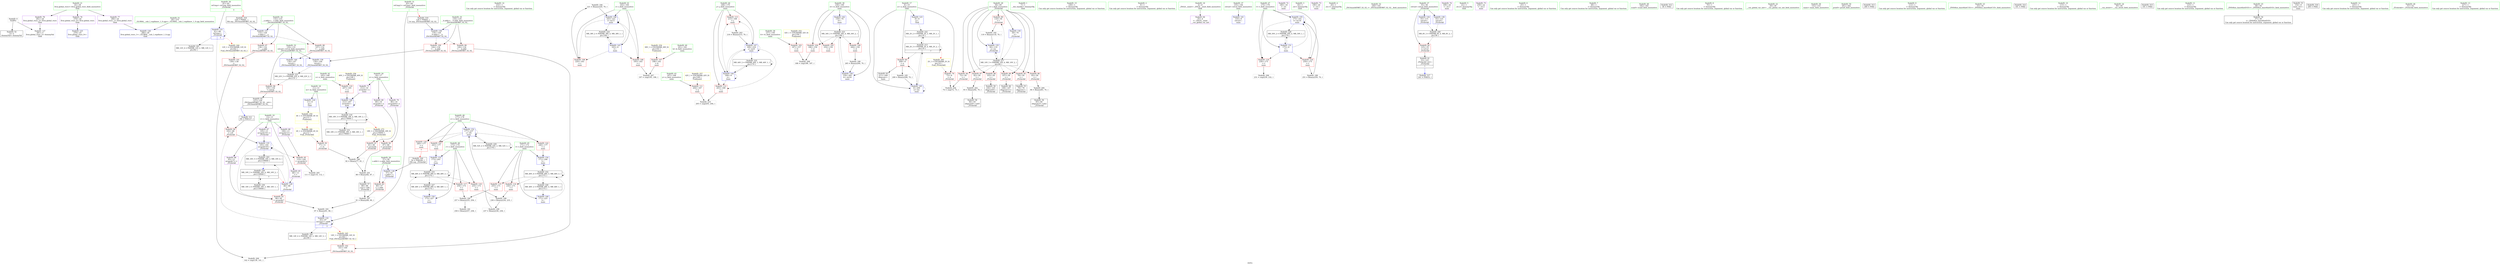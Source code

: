 digraph "SVFG" {
	label="SVFG";

	Node0x558a5c80a760 [shape=record,color=grey,label="{NodeID: 0\nNullPtr}"];
	Node0x558a5c80a760 -> Node0x558a5c82be70[style=solid];
	Node0x558a5c80a760 -> Node0x558a5c830d00[style=solid];
	Node0x558a5c82abe0 [shape=record,color=red,label="{NodeID: 97\n138\<--132\n\<--__a.addr\n_ZSt3maxIdERKT_S2_S2_\n}"];
	Node0x558a5c82abe0 -> Node0x558a5c82af20[style=solid];
	Node0x558a5c829130 [shape=record,color=green,label="{NodeID: 14\n232\<--1\n\<--dummyObj\nCan only get source location for instruction, argument, global var or function.}"];
	Node0x558a5c82e6b0 [shape=record,color=grey,label="{NodeID: 194\n221 = Binary(220, 70, )\n}"];
	Node0x558a5c82e6b0 -> Node0x558a5c831e40[style=solid];
	Node0x558a5c82b740 [shape=record,color=red,label="{NodeID: 111\n204\<--167\n\<--y\nmain\n}"];
	Node0x558a5c82b740 -> Node0x558a5c8372e0[style=solid];
	Node0x558a5c829ad0 [shape=record,color=green,label="{NodeID: 28\n57\<--58\ns.addr\<--s.addr_field_insensitive\n_Z5checkd\n}"];
	Node0x558a5c829ad0 -> Node0x558a5c82d860[style=solid];
	Node0x558a5c829ad0 -> Node0x558a5c830e00[style=solid];
	Node0x558a5c836fe0 [shape=record,color=grey,label="{NodeID: 208\n188 = cmp(186, 187, )\n}"];
	Node0x558a5c830b00 [shape=record,color=blue,label="{NodeID: 125\n279\<--25\nllvm.global_ctors_0\<--\nGlob }"];
	Node0x558a5c82a630 [shape=record,color=green,label="{NodeID: 42\n165\<--166\nx\<--x_field_insensitive\nmain\n}"];
	Node0x558a5c82a630 -> Node0x558a5c82b670[style=solid];
	Node0x558a5c841600 [shape=record,color=black,label="{NodeID: 222\nMR_2V_2 = PHI(MR_2V_3, MR_2V_1, )\npts\{10 \}\n}"];
	Node0x558a5c841600 -> Node0x558a5c83e900[style=dashed];
	Node0x558a5c8316f0 [shape=record,color=blue,label="{NodeID: 139\n130\<--144\nretval\<--\n_ZSt3maxIdERKT_S2_S2_\n}"];
	Node0x558a5c8316f0 -> Node0x558a5c841100[style=dashed];
	Node0x558a5c82c1e0 [shape=record,color=black,label="{NodeID: 56\n85\<--84\nidxprom3\<--sub2\n_Z5checkd\n}"];
	Node0x558a5c85c1a0 [shape=record,color=black,label="{NodeID: 319\n129 = PHI(63, )\n1st arg _ZSt3maxIdERKT_S2_S2_ }"];
	Node0x558a5c85c1a0 -> Node0x558a5c831620[style=solid];
	Node0x558a5c846000 [shape=record,color=black,label="{NodeID: 236\nMR_16V_3 = PHI(MR_16V_4, MR_16V_2, )\npts\{150000 \}\n|{|<s1>7}}"];
	Node0x558a5c846000 -> Node0x558a5c844610[style=dashed];
	Node0x558a5c846000:s1 -> Node0x558a5c830ed0[style=dashed,color=red];
	Node0x558a5c832250 [shape=record,color=blue,label="{NodeID: 153\n173\<--243\nr\<--\nmain\n}"];
	Node0x558a5c832250 -> Node0x558a5c845100[style=dashed];
	Node0x558a5c82cd40 [shape=record,color=purple,label="{NodeID: 70\n86\<--16\narrayidx4\<--x\n_Z5checkd\n}"];
	Node0x558a5c82cd40 -> Node0x558a5c82dfb0[style=solid];
	Node0x558a5c8497b0 [shape=record,color=yellow,style=double,label="{NodeID: 250\n4V_1 = ENCHI(MR_4V_0)\npts\{12 \}\nFun[main]|{<s0>7}}"];
	Node0x558a5c8497b0:s0 -> Node0x558a5c84a610[style=dashed,color=red];
	Node0x558a5c82d930 [shape=record,color=red,label="{NodeID: 84\n72\<--59\n\<--i\n_Z5checkd\n}"];
	Node0x558a5c82d930 -> Node0x558a5c8369e0[style=solid];
	Node0x558a5c81e290 [shape=record,color=green,label="{NodeID: 1\n7\<--1\n__dso_handle\<--dummyObj\nGlob }"];
	Node0x558a5c82acb0 [shape=record,color=red,label="{NodeID: 98\n147\<--132\n\<--__a.addr\n_ZSt3maxIdERKT_S2_S2_\n}"];
	Node0x558a5c82acb0 -> Node0x558a5c8317c0[style=solid];
	Node0x558a5c8291c0 [shape=record,color=green,label="{NodeID: 15\n238\<--1\n\<--dummyObj\nCan only get source location for instruction, argument, global var or function.}"];
	Node0x558a5c82e830 [shape=record,color=grey,label="{NodeID: 195\n209 = Binary(208, 70, )\n}"];
	Node0x558a5c82e830 -> Node0x558a5c831bd0[style=solid];
	Node0x558a5c82b810 [shape=record,color=red,label="{NodeID: 112\n203\<--169\n\<--j\nmain\n}"];
	Node0x558a5c82b810 -> Node0x558a5c8372e0[style=solid];
	Node0x558a5c829ba0 [shape=record,color=green,label="{NodeID: 29\n59\<--60\ni\<--i_field_insensitive\n_Z5checkd\n}"];
	Node0x558a5c829ba0 -> Node0x558a5c82d930[style=solid];
	Node0x558a5c829ba0 -> Node0x558a5c82da00[style=solid];
	Node0x558a5c829ba0 -> Node0x558a5c82dad0[style=solid];
	Node0x558a5c829ba0 -> Node0x558a5c82dba0[style=solid];
	Node0x558a5c829ba0 -> Node0x558a5c82dc70[style=solid];
	Node0x558a5c829ba0 -> Node0x558a5c82dd40[style=solid];
	Node0x558a5c829ba0 -> Node0x558a5c82de10[style=solid];
	Node0x558a5c829ba0 -> Node0x558a5c830fa0[style=solid];
	Node0x558a5c829ba0 -> Node0x558a5c8313b0[style=solid];
	Node0x558a5c837160 [shape=record,color=grey,label="{NodeID: 209\n142 = cmp(139, 141, )\n}"];
	Node0x558a5c830c00 [shape=record,color=blue,label="{NodeID: 126\n280\<--26\nllvm.global_ctors_1\<--_GLOBAL__sub_I_vepifanov_1_0.cpp\nGlob }"];
	Node0x558a5c82a700 [shape=record,color=green,label="{NodeID: 43\n167\<--168\ny\<--y_field_insensitive\nmain\n}"];
	Node0x558a5c82a700 -> Node0x558a5c82b740[style=solid];
	Node0x558a5c841b00 [shape=record,color=black,label="{NodeID: 223\nMR_34V_3 = PHI(MR_34V_4, MR_34V_2, )\npts\{160 \}\n}"];
	Node0x558a5c841b00 -> Node0x558a5c82b190[style=dashed];
	Node0x558a5c841b00 -> Node0x558a5c82b260[style=dashed];
	Node0x558a5c841b00 -> Node0x558a5c82b330[style=dashed];
	Node0x558a5c841b00 -> Node0x558a5c8324c0[style=dashed];
	Node0x558a5c8317c0 [shape=record,color=blue,label="{NodeID: 140\n130\<--147\nretval\<--\n_ZSt3maxIdERKT_S2_S2_\n}"];
	Node0x558a5c8317c0 -> Node0x558a5c841100[style=dashed];
	Node0x558a5c82c2b0 [shape=record,color=black,label="{NodeID: 57\n89\<--88\nconv\<--add\n_Z5checkd\n}"];
	Node0x558a5c82c2b0 -> Node0x558a5c82eb30[style=solid];
	Node0x558a5c85c2e0 [shape=record,color=black,label="{NodeID: 320\n54 = PHI(240, )\n0th arg _Z5checkd }"];
	Node0x558a5c85c2e0 -> Node0x558a5c830e00[style=solid];
	Node0x558a5c832320 [shape=record,color=blue,label="{NodeID: 154\n171\<--246\nl\<--\nmain\n}"];
	Node0x558a5c832320 -> Node0x558a5c844c00[style=dashed];
	Node0x558a5c82ce10 [shape=record,color=purple,label="{NodeID: 71\n212\<--16\narrayidx\<--x\nmain\n}"];
	Node0x558a5c82ce10 -> Node0x558a5c831ca0[style=solid];
	Node0x558a5c82da00 [shape=record,color=red,label="{NodeID: 85\n78\<--59\n\<--i\n_Z5checkd\n}"];
	Node0x558a5c82da00 -> Node0x558a5c82c110[style=solid];
	Node0x558a5c81ddd0 [shape=record,color=green,label="{NodeID: 2\n9\<--1\n\<--dummyObj\nCan only get source location for instruction, argument, global var or function.}"];
	Node0x558a5c84a500 [shape=record,color=yellow,style=double,label="{NodeID: 265\n2V_1 = ENCHI(MR_2V_0)\npts\{10 \}\nFun[_Z5checkd]}"];
	Node0x558a5c84a500 -> Node0x558a5c82d520[style=dashed];
	Node0x558a5c82ad80 [shape=record,color=red,label="{NodeID: 99\n140\<--134\n\<--__b.addr\n_ZSt3maxIdERKT_S2_S2_\n}"];
	Node0x558a5c82ad80 -> Node0x558a5c82aff0[style=solid];
	Node0x558a5c829250 [shape=record,color=green,label="{NodeID: 16\n4\<--6\n_ZStL8__ioinit\<--_ZStL8__ioinit_field_insensitive\nGlob }"];
	Node0x558a5c829250 -> Node0x558a5c82c860[style=solid];
	Node0x558a5c82e9b0 [shape=record,color=grey,label="{NodeID: 196\n82 = Binary(77, 81, )\n}"];
	Node0x558a5c82e9b0 -> Node0x558a5c82f130[style=solid];
	Node0x558a5c82b8e0 [shape=record,color=red,label="{NodeID: 113\n215\<--169\n\<--j\nmain\n}"];
	Node0x558a5c82b8e0 -> Node0x558a5c836860[style=solid];
	Node0x558a5c829c70 [shape=record,color=green,label="{NodeID: 30\n61\<--62\nref.tmp\<--ref.tmp_field_insensitive\n_Z5checkd\n|{|<s1>3}}"];
	Node0x558a5c829c70 -> Node0x558a5c831070[style=solid];
	Node0x558a5c829c70:s1 -> Node0x558a5c85bfd0[style=solid,color=red];
	Node0x558a5c8372e0 [shape=record,color=grey,label="{NodeID: 210\n205 = cmp(203, 204, )\n}"];
	Node0x558a5c830d00 [shape=record,color=blue, style = dotted,label="{NodeID: 127\n281\<--3\nllvm.global_ctors_2\<--dummyVal\nGlob }"];
	Node0x558a5c82a7d0 [shape=record,color=green,label="{NodeID: 44\n169\<--170\nj\<--j_field_insensitive\nmain\n}"];
	Node0x558a5c82a7d0 -> Node0x558a5c82b810[style=solid];
	Node0x558a5c82a7d0 -> Node0x558a5c82b8e0[style=solid];
	Node0x558a5c82a7d0 -> Node0x558a5c831b00[style=solid];
	Node0x558a5c82a7d0 -> Node0x558a5c831d70[style=solid];
	Node0x558a5c842000 [shape=record,color=black,label="{NodeID: 224\nMR_38V_2 = PHI(MR_38V_4, MR_38V_1, )\npts\{164 \}\n}"];
	Node0x558a5c842000 -> Node0x558a5c831a30[style=dashed];
	Node0x558a5c831890 [shape=record,color=blue,label="{NodeID: 141\n155\<--9\nretval\<--\nmain\n}"];
	Node0x558a5c82c380 [shape=record,color=black,label="{NodeID: 58\n94\<--93\nidxprom6\<--sub5\n_Z5checkd\n}"];
	Node0x558a5c8323f0 [shape=record,color=blue,label="{NodeID: 155\n175\<--251\nt\<--inc18\nmain\n}"];
	Node0x558a5c8323f0 -> Node0x558a5c8304f0[style=dashed];
	Node0x558a5c8323f0 -> Node0x558a5c8305c0[style=dashed];
	Node0x558a5c8323f0 -> Node0x558a5c8323f0[style=dashed];
	Node0x558a5c8323f0 -> Node0x558a5c843400[style=dashed];
	Node0x558a5c82cee0 [shape=record,color=purple,label="{NodeID: 72\n180\<--18\n\<--.str\nmain\n}"];
	Node0x558a5c849970 [shape=record,color=yellow,style=double,label="{NodeID: 252\n32V_1 = ENCHI(MR_32V_0)\npts\{158 \}\nFun[main]}"];
	Node0x558a5c849970 -> Node0x558a5c82b0c0[style=dashed];
	Node0x558a5c82dad0 [shape=record,color=red,label="{NodeID: 86\n83\<--59\n\<--i\n_Z5checkd\n}"];
	Node0x558a5c82dad0 -> Node0x558a5c82efb0[style=solid];
	Node0x558a5c81e920 [shape=record,color=green,label="{NodeID: 3\n18\<--1\n.str\<--dummyObj\nGlob }"];
	Node0x558a5c84a610 [shape=record,color=yellow,style=double,label="{NodeID: 266\n4V_1 = ENCHI(MR_4V_0)\npts\{12 \}\nFun[_Z5checkd]}"];
	Node0x558a5c84a610 -> Node0x558a5c82d6c0[style=dashed];
	Node0x558a5c82ae50 [shape=record,color=red,label="{NodeID: 100\n144\<--134\n\<--__b.addr\n_ZSt3maxIdERKT_S2_S2_\n}"];
	Node0x558a5c82ae50 -> Node0x558a5c8316f0[style=solid];
	Node0x558a5c8292e0 [shape=record,color=green,label="{NodeID: 17\n8\<--10\nn\<--n_field_insensitive\nGlob }"];
	Node0x558a5c8292e0 -> Node0x558a5c82d520[style=solid];
	Node0x558a5c8292e0 -> Node0x558a5c82d5f0[style=solid];
	Node0x558a5c8292e0 -> Node0x558a5c830900[style=solid];
	Node0x558a5c8292e0 -> Node0x558a5c831bd0[style=solid];
	Node0x558a5c82eb30 [shape=record,color=grey,label="{NodeID: 197\n91 = Binary(89, 90, )\n}"];
	Node0x558a5c82eb30 -> Node0x558a5c82e530[style=solid];
	Node0x558a5c82b9b0 [shape=record,color=red,label="{NodeID: 114\n234\<--171\n\<--l\nmain\n}"];
	Node0x558a5c82b9b0 -> Node0x558a5c82ecb0[style=solid];
	Node0x558a5c829d40 [shape=record,color=green,label="{NodeID: 31\n63\<--64\nref.tmp1\<--ref.tmp1_field_insensitive\n_Z5checkd\n|{|<s1>3}}"];
	Node0x558a5c829d40 -> Node0x558a5c831140[style=solid];
	Node0x558a5c829d40:s1 -> Node0x558a5c85c1a0[style=solid,color=red];
	Node0x558a5c830e00 [shape=record,color=blue,label="{NodeID: 128\n57\<--54\ns.addr\<--s\n_Z5checkd\n}"];
	Node0x558a5c830e00 -> Node0x558a5c82d860[style=dashed];
	Node0x558a5c82a8a0 [shape=record,color=green,label="{NodeID: 45\n171\<--172\nl\<--l_field_insensitive\nmain\n}"];
	Node0x558a5c82a8a0 -> Node0x558a5c82b9b0[style=solid];
	Node0x558a5c82a8a0 -> Node0x558a5c82ba80[style=solid];
	Node0x558a5c82a8a0 -> Node0x558a5c831f10[style=solid];
	Node0x558a5c82a8a0 -> Node0x558a5c832320[style=solid];
	Node0x558a5c842500 [shape=record,color=black,label="{NodeID: 225\nMR_44V_2 = PHI(MR_44V_3, MR_44V_1, )\npts\{170 \}\n}"];
	Node0x558a5c842500 -> Node0x558a5c831b00[style=dashed];
	Node0x558a5c842500 -> Node0x558a5c842500[style=dashed];
	Node0x558a5c831960 [shape=record,color=blue,label="{NodeID: 142\n159\<--70\nit\<--\nmain\n}"];
	Node0x558a5c831960 -> Node0x558a5c841b00[style=dashed];
	Node0x558a5c82c450 [shape=record,color=black,label="{NodeID: 59\n104\<--103\nidxprom9\<--\n_Z5checkd\n}"];
	Node0x558a5c8324c0 [shape=record,color=blue,label="{NodeID: 156\n159\<--265\nit\<--inc24\nmain\n}"];
	Node0x558a5c8324c0 -> Node0x558a5c841b00[style=dashed];
	Node0x558a5c82cfb0 [shape=record,color=purple,label="{NodeID: 73\n190\<--20\n\<--.str.1\nmain\n}"];
	Node0x558a5c82dba0 [shape=record,color=red,label="{NodeID: 87\n92\<--59\n\<--i\n_Z5checkd\n}"];
	Node0x558a5c82dba0 -> Node0x558a5c836720[style=solid];
	Node0x558a5c80a9b0 [shape=record,color=green,label="{NodeID: 4\n20\<--1\n.str.1\<--dummyObj\nGlob }"];
	Node0x558a5c82af20 [shape=record,color=red,label="{NodeID: 101\n139\<--138\n\<--\n_ZSt3maxIdERKT_S2_S2_\n}"];
	Node0x558a5c82af20 -> Node0x558a5c837160[style=solid];
	Node0x558a5c829370 [shape=record,color=green,label="{NodeID: 18\n11\<--12\nm\<--m_field_insensitive\nGlob }"];
	Node0x558a5c829370 -> Node0x558a5c82d6c0[style=solid];
	Node0x558a5c829370 -> Node0x558a5c830a00[style=solid];
	Node0x558a5c82ecb0 [shape=record,color=grey,label="{NodeID: 198\n236 = Binary(234, 235, )\n}"];
	Node0x558a5c82ecb0 -> Node0x558a5c82ee30[style=solid];
	Node0x558a5c82ba80 [shape=record,color=red,label="{NodeID: 115\n255\<--171\n\<--l\nmain\n}"];
	Node0x558a5c82ba80 -> Node0x558a5c8344d0[style=solid];
	Node0x558a5c829e10 [shape=record,color=green,label="{NodeID: 32\n100\<--101\n_ZSt3maxIdERKT_S2_S2_\<--_ZSt3maxIdERKT_S2_S2__field_insensitive\n}"];
	Node0x558a5c830ed0 [shape=record,color=blue,label="{NodeID: 129\n66\<--68\n\<--\n_Z5checkd\n}"];
	Node0x558a5c830ed0 -> Node0x558a5c82e080[style=dashed];
	Node0x558a5c830ed0 -> Node0x558a5c831210[style=dashed];
	Node0x558a5c830ed0 -> Node0x558a5c848300[style=dashed];
	Node0x558a5c82a970 [shape=record,color=green,label="{NodeID: 46\n173\<--174\nr\<--r_field_insensitive\nmain\n}"];
	Node0x558a5c82a970 -> Node0x558a5c830350[style=solid];
	Node0x558a5c82a970 -> Node0x558a5c830420[style=solid];
	Node0x558a5c82a970 -> Node0x558a5c831fe0[style=solid];
	Node0x558a5c82a970 -> Node0x558a5c832250[style=solid];
	Node0x558a5c842a00 [shape=record,color=black,label="{NodeID: 226\nMR_46V_2 = PHI(MR_46V_4, MR_46V_1, )\npts\{172 \}\n}"];
	Node0x558a5c842a00 -> Node0x558a5c831f10[style=dashed];
	Node0x558a5c831a30 [shape=record,color=blue,label="{NodeID: 143\n163\<--9\ni\<--\nmain\n}"];
	Node0x558a5c831a30 -> Node0x558a5c82b4d0[style=dashed];
	Node0x558a5c831a30 -> Node0x558a5c82b5a0[style=dashed];
	Node0x558a5c831a30 -> Node0x558a5c831e40[style=dashed];
	Node0x558a5c831a30 -> Node0x558a5c842000[style=dashed];
	Node0x558a5c82c520 [shape=record,color=black,label="{NodeID: 60\n108\<--107\nidxprom11\<--\n_Z5checkd\n}"];
	Node0x558a5c847400 [shape=record,color=black,label="{NodeID: 240\nMR_6V_3 = PHI(MR_6V_4, MR_6V_2, )\npts\{56 \}\n}"];
	Node0x558a5c847400 -> Node0x558a5c82d790[style=dashed];
	Node0x558a5c82d080 [shape=record,color=purple,label="{NodeID: 74\n199\<--20\n\<--.str.1\nmain\n}"];
	Node0x558a5c849b30 [shape=record,color=yellow,style=double,label="{NodeID: 254\n36V_1 = ENCHI(MR_36V_0)\npts\{162 \}\nFun[main]}"];
	Node0x558a5c849b30 -> Node0x558a5c82b400[style=dashed];
	Node0x558a5c82dc70 [shape=record,color=red,label="{NodeID: 88\n103\<--59\n\<--i\n_Z5checkd\n}"];
	Node0x558a5c82dc70 -> Node0x558a5c82c450[style=solid];
	Node0x558a5c81e790 [shape=record,color=green,label="{NodeID: 5\n22\<--1\n.str.2\<--dummyObj\nGlob }"];
	Node0x558a5c82aff0 [shape=record,color=red,label="{NodeID: 102\n141\<--140\n\<--\n_ZSt3maxIdERKT_S2_S2_\n}"];
	Node0x558a5c82aff0 -> Node0x558a5c837160[style=solid];
	Node0x558a5c829400 [shape=record,color=green,label="{NodeID: 19\n13\<--15\nv\<--v_field_insensitive\nGlob }"];
	Node0x558a5c829400 -> Node0x558a5c82c930[style=solid];
	Node0x558a5c829400 -> Node0x558a5c82ca00[style=solid];
	Node0x558a5c829400 -> Node0x558a5c82cad0[style=solid];
	Node0x558a5c829400 -> Node0x558a5c82cba0[style=solid];
	Node0x558a5c82ee30 [shape=record,color=grey,label="{NodeID: 199\n237 = Binary(236, 238, )\n}"];
	Node0x558a5c82ee30 -> Node0x558a5c832180[style=solid];
	Node0x558a5c830350 [shape=record,color=red,label="{NodeID: 116\n235\<--173\n\<--r\nmain\n}"];
	Node0x558a5c830350 -> Node0x558a5c82ecb0[style=solid];
	Node0x558a5c829ee0 [shape=record,color=green,label="{NodeID: 33\n130\<--131\nretval\<--retval_field_insensitive\n_ZSt3maxIdERKT_S2_S2_\n}"];
	Node0x558a5c829ee0 -> Node0x558a5c82ab10[style=solid];
	Node0x558a5c829ee0 -> Node0x558a5c8316f0[style=solid];
	Node0x558a5c829ee0 -> Node0x558a5c8317c0[style=solid];
	Node0x558a5c83e900 [shape=record,color=black,label="{NodeID: 213\nMR_2V_3 = PHI(MR_2V_4, MR_2V_2, )\npts\{10 \}\n|{|<s4>7}}"];
	Node0x558a5c83e900 -> Node0x558a5c82d5f0[style=dashed];
	Node0x558a5c83e900 -> Node0x558a5c831bd0[style=dashed];
	Node0x558a5c83e900 -> Node0x558a5c83e900[style=dashed];
	Node0x558a5c83e900 -> Node0x558a5c841600[style=dashed];
	Node0x558a5c83e900:s4 -> Node0x558a5c84a500[style=dashed,color=red];
	Node0x558a5c830fa0 [shape=record,color=blue,label="{NodeID: 130\n59\<--70\ni\<--\n_Z5checkd\n}"];
	Node0x558a5c830fa0 -> Node0x558a5c83fd00[style=dashed];
	Node0x558a5c82aa40 [shape=record,color=green,label="{NodeID: 47\n175\<--176\nt\<--t_field_insensitive\nmain\n}"];
	Node0x558a5c82aa40 -> Node0x558a5c8304f0[style=solid];
	Node0x558a5c82aa40 -> Node0x558a5c8305c0[style=solid];
	Node0x558a5c82aa40 -> Node0x558a5c8320b0[style=solid];
	Node0x558a5c82aa40 -> Node0x558a5c8323f0[style=solid];
	Node0x558a5c842f00 [shape=record,color=black,label="{NodeID: 227\nMR_48V_2 = PHI(MR_48V_4, MR_48V_1, )\npts\{174 \}\n}"];
	Node0x558a5c842f00 -> Node0x558a5c831fe0[style=dashed];
	Node0x558a5c831b00 [shape=record,color=blue,label="{NodeID: 144\n169\<--9\nj\<--\nmain\n}"];
	Node0x558a5c831b00 -> Node0x558a5c82b810[style=dashed];
	Node0x558a5c831b00 -> Node0x558a5c82b8e0[style=dashed];
	Node0x558a5c831b00 -> Node0x558a5c831b00[style=dashed];
	Node0x558a5c831b00 -> Node0x558a5c831d70[style=dashed];
	Node0x558a5c831b00 -> Node0x558a5c842500[style=dashed];
	Node0x558a5c82c5f0 [shape=record,color=black,label="{NodeID: 61\n53\<--125\n_Z5checkd_ret\<--\n_Z5checkd\n|{<s0>7}}"];
	Node0x558a5c82c5f0:s0 -> Node0x558a5c85be70[style=solid,color=blue];
	Node0x558a5c847900 [shape=record,color=black,label="{NodeID: 241\nMR_12V_4 = PHI(MR_12V_2, MR_12V_3, )\npts\{62 \}\n}"];
	Node0x558a5c82d150 [shape=record,color=purple,label="{NodeID: 75\n259\<--22\n\<--.str.2\nmain\n}"];
	Node0x558a5c82dd40 [shape=record,color=red,label="{NodeID: 89\n107\<--59\n\<--i\n_Z5checkd\n}"];
	Node0x558a5c82dd40 -> Node0x558a5c82c520[style=solid];
	Node0x558a5c80acc0 [shape=record,color=green,label="{NodeID: 6\n25\<--1\n\<--dummyObj\nCan only get source location for instruction, argument, global var or function.}"];
	Node0x558a5c82b0c0 [shape=record,color=red,label="{NodeID: 103\n187\<--157\n\<--tt\nmain\n}"];
	Node0x558a5c82b0c0 -> Node0x558a5c836fe0[style=solid];
	Node0x558a5c829490 [shape=record,color=green,label="{NodeID: 20\n16\<--17\nx\<--x_field_insensitive\nGlob }"];
	Node0x558a5c829490 -> Node0x558a5c82cc70[style=solid];
	Node0x558a5c829490 -> Node0x558a5c82cd40[style=solid];
	Node0x558a5c829490 -> Node0x558a5c82ce10[style=solid];
	Node0x558a5c82efb0 [shape=record,color=grey,label="{NodeID: 200\n84 = Binary(83, 70, )\n}"];
	Node0x558a5c82efb0 -> Node0x558a5c82c1e0[style=solid];
	Node0x558a5c830420 [shape=record,color=red,label="{NodeID: 117\n256\<--173\n\<--r\nmain\n}"];
	Node0x558a5c830420 -> Node0x558a5c8344d0[style=solid];
	Node0x558a5c829fb0 [shape=record,color=green,label="{NodeID: 34\n132\<--133\n__a.addr\<--__a.addr_field_insensitive\n_ZSt3maxIdERKT_S2_S2_\n}"];
	Node0x558a5c829fb0 -> Node0x558a5c82abe0[style=solid];
	Node0x558a5c829fb0 -> Node0x558a5c82acb0[style=solid];
	Node0x558a5c829fb0 -> Node0x558a5c831550[style=solid];
	Node0x558a5c831070 [shape=record,color=blue,label="{NodeID: 131\n61\<--68\nref.tmp\<--\n_Z5checkd\n|{|<s3>3}}"];
	Node0x558a5c831070 -> Node0x558a5c82e150[style=dashed];
	Node0x558a5c831070 -> Node0x558a5c831070[style=dashed];
	Node0x558a5c831070 -> Node0x558a5c847900[style=dashed];
	Node0x558a5c831070:s3 -> Node0x558a5c848800[style=dashed,color=red];
	Node0x558a5c82bb30 [shape=record,color=green,label="{NodeID: 48\n177\<--178\ns\<--s_field_insensitive\nmain\n}"];
	Node0x558a5c82bb30 -> Node0x558a5c830690[style=solid];
	Node0x558a5c82bb30 -> Node0x558a5c830760[style=solid];
	Node0x558a5c82bb30 -> Node0x558a5c830830[style=solid];
	Node0x558a5c82bb30 -> Node0x558a5c832180[style=solid];
	Node0x558a5c5c2f10 [shape=record,color=black,label="{NodeID: 311\n99 = PHI(127, )\n}"];
	Node0x558a5c5c2f10 -> Node0x558a5c82e150[style=solid];
	Node0x558a5c843400 [shape=record,color=black,label="{NodeID: 228\nMR_50V_2 = PHI(MR_50V_4, MR_50V_1, )\npts\{176 \}\n}"];
	Node0x558a5c843400 -> Node0x558a5c8320b0[style=dashed];
	Node0x558a5c831bd0 [shape=record,color=blue,label="{NodeID: 145\n8\<--209\nn\<--inc\nmain\n}"];
	Node0x558a5c831bd0 -> Node0x558a5c82d5f0[style=dashed];
	Node0x558a5c831bd0 -> Node0x558a5c831bd0[style=dashed];
	Node0x558a5c831bd0 -> Node0x558a5c83e900[style=dashed];
	Node0x558a5c82c6c0 [shape=record,color=black,label="{NodeID: 62\n127\<--150\n_ZSt3maxIdERKT_S2_S2__ret\<--\n_ZSt3maxIdERKT_S2_S2_\n|{<s0>3}}"];
	Node0x558a5c82c6c0:s0 -> Node0x558a5c5c2f10[style=solid,color=blue];
	Node0x558a5c847e00 [shape=record,color=black,label="{NodeID: 242\nMR_14V_4 = PHI(MR_14V_2, MR_14V_3, )\npts\{64 \}\n}"];
	Node0x558a5c82d220 [shape=record,color=purple,label="{NodeID: 76\n279\<--24\nllvm.global_ctors_0\<--llvm.global_ctors\nGlob }"];
	Node0x558a5c82d220 -> Node0x558a5c830b00[style=solid];
	Node0x558a5c849cf0 [shape=record,color=yellow,style=double,label="{NodeID: 256\n40V_1 = ENCHI(MR_40V_0)\npts\{166 \}\nFun[main]}"];
	Node0x558a5c849cf0 -> Node0x558a5c82b670[style=dashed];
	Node0x558a5c82de10 [shape=record,color=red,label="{NodeID: 90\n118\<--59\n\<--i\n_Z5checkd\n}"];
	Node0x558a5c82de10 -> Node0x558a5c82e3b0[style=solid];
	Node0x558a5c80ad50 [shape=record,color=green,label="{NodeID: 7\n68\<--1\n\<--dummyObj\nCan only get source location for instruction, argument, global var or function.}"];
	Node0x558a5c82b190 [shape=record,color=red,label="{NodeID: 104\n186\<--159\n\<--it\nmain\n}"];
	Node0x558a5c82b190 -> Node0x558a5c836fe0[style=solid];
	Node0x558a5c829520 [shape=record,color=green,label="{NodeID: 21\n24\<--28\nllvm.global_ctors\<--llvm.global_ctors_field_insensitive\nGlob }"];
	Node0x558a5c829520 -> Node0x558a5c82d220[style=solid];
	Node0x558a5c829520 -> Node0x558a5c82d320[style=solid];
	Node0x558a5c829520 -> Node0x558a5c82d420[style=solid];
	Node0x558a5c82f130 [shape=record,color=grey,label="{NodeID: 201\n88 = Binary(82, 87, )\n}"];
	Node0x558a5c82f130 -> Node0x558a5c82c2b0[style=solid];
	Node0x558a5c8304f0 [shape=record,color=red,label="{NodeID: 118\n230\<--175\n\<--t\nmain\n}"];
	Node0x558a5c8304f0 -> Node0x558a5c836ce0[style=solid];
	Node0x558a5c82a080 [shape=record,color=green,label="{NodeID: 35\n134\<--135\n__b.addr\<--__b.addr_field_insensitive\n_ZSt3maxIdERKT_S2_S2_\n}"];
	Node0x558a5c82a080 -> Node0x558a5c82ad80[style=solid];
	Node0x558a5c82a080 -> Node0x558a5c82ae50[style=solid];
	Node0x558a5c82a080 -> Node0x558a5c831620[style=solid];
	Node0x558a5c831140 [shape=record,color=blue,label="{NodeID: 132\n63\<--97\nref.tmp1\<--add8\n_Z5checkd\n|{|<s3>3}}"];
	Node0x558a5c831140 -> Node0x558a5c82e150[style=dashed];
	Node0x558a5c831140 -> Node0x558a5c831140[style=dashed];
	Node0x558a5c831140 -> Node0x558a5c847e00[style=dashed];
	Node0x558a5c831140:s3 -> Node0x558a5c849320[style=dashed,color=red];
	Node0x558a5c82bc00 [shape=record,color=green,label="{NodeID: 49\n182\<--183\nscanf\<--scanf_field_insensitive\n}"];
	Node0x558a5c85ba60 [shape=record,color=black,label="{NodeID: 312\n36 = PHI()\n}"];
	Node0x558a5c843900 [shape=record,color=black,label="{NodeID: 229\nMR_52V_2 = PHI(MR_52V_3, MR_52V_1, )\npts\{178 \}\n}"];
	Node0x558a5c843900 -> Node0x558a5c832180[style=dashed];
	Node0x558a5c843900 -> Node0x558a5c843900[style=dashed];
	Node0x558a5c831ca0 [shape=record,color=blue,label="{NodeID: 146\n212\<--207\narrayidx\<--\nmain\n}"];
	Node0x558a5c831ca0 -> Node0x558a5c831ca0[style=dashed];
	Node0x558a5c831ca0 -> Node0x558a5c83f800[style=dashed];
	Node0x558a5c82c790 [shape=record,color=black,label="{NodeID: 63\n211\<--208\nidxprom\<--\nmain\n}"];
	Node0x558a5c848300 [shape=record,color=black,label="{NodeID: 243\nMR_16V_5 = PHI(MR_16V_3, MR_16V_4, )\npts\{150000 \}\n|{<s0>7}}"];
	Node0x558a5c848300:s0 -> Node0x558a5c846000[style=dashed,color=blue];
	Node0x558a5c82d320 [shape=record,color=purple,label="{NodeID: 77\n280\<--24\nllvm.global_ctors_1\<--llvm.global_ctors\nGlob }"];
	Node0x558a5c82d320 -> Node0x558a5c830c00[style=solid];
	Node0x558a5c849e00 [shape=record,color=yellow,style=double,label="{NodeID: 257\n42V_1 = ENCHI(MR_42V_0)\npts\{168 \}\nFun[main]}"];
	Node0x558a5c849e00 -> Node0x558a5c82b740[style=dashed];
	Node0x558a5c82dee0 [shape=record,color=red,label="{NodeID: 91\n81\<--80\n\<--arrayidx\n_Z5checkd\n}"];
	Node0x558a5c82dee0 -> Node0x558a5c82e9b0[style=solid];
	Node0x558a5c81db10 [shape=record,color=green,label="{NodeID: 8\n70\<--1\n\<--dummyObj\nCan only get source location for instruction, argument, global var or function.}"];
	Node0x558a5c8341d0 [shape=record,color=grey,label="{NodeID: 188\n265 = Binary(264, 70, )\n}"];
	Node0x558a5c8341d0 -> Node0x558a5c8324c0[style=solid];
	Node0x558a5c82b260 [shape=record,color=red,label="{NodeID: 105\n254\<--159\n\<--it\nmain\n}"];
	Node0x558a5c8295f0 [shape=record,color=green,label="{NodeID: 22\n29\<--30\n__cxx_global_var_init\<--__cxx_global_var_init_field_insensitive\n}"];
	Node0x558a5c836720 [shape=record,color=grey,label="{NodeID: 202\n93 = Binary(92, 70, )\n}"];
	Node0x558a5c836720 -> Node0x558a5c82c380[style=solid];
	Node0x558a5c8305c0 [shape=record,color=red,label="{NodeID: 119\n250\<--175\n\<--t\nmain\n}"];
	Node0x558a5c8305c0 -> Node0x558a5c834350[style=solid];
	Node0x558a5c82a150 [shape=record,color=green,label="{NodeID: 36\n152\<--153\nmain\<--main_field_insensitive\n}"];
	Node0x558a5c83f800 [shape=record,color=black,label="{NodeID: 216\nMR_18V_3 = PHI(MR_18V_4, MR_18V_2, )\npts\{170000 \}\n|{|<s3>7}}"];
	Node0x558a5c83f800 -> Node0x558a5c831ca0[style=dashed];
	Node0x558a5c83f800 -> Node0x558a5c83f800[style=dashed];
	Node0x558a5c83f800 -> Node0x558a5c844700[style=dashed];
	Node0x558a5c83f800:s3 -> Node0x558a5c84ac30[style=dashed,color=red];
	Node0x558a5c831210 [shape=record,color=blue,label="{NodeID: 133\n105\<--102\narrayidx10\<--\n_Z5checkd\n}"];
	Node0x558a5c831210 -> Node0x558a5c82e080[style=dashed];
	Node0x558a5c831210 -> Node0x558a5c82e220[style=dashed];
	Node0x558a5c831210 -> Node0x558a5c831210[style=dashed];
	Node0x558a5c831210 -> Node0x558a5c848300[style=dashed];
	Node0x558a5c82bcd0 [shape=record,color=green,label="{NodeID: 50\n261\<--262\nprintf\<--printf_field_insensitive\n}"];
	Node0x558a5c85bb30 [shape=record,color=black,label="{NodeID: 313\n260 = PHI()\n}"];
	Node0x558a5c844610 [shape=record,color=black,label="{NodeID: 230\nMR_16V_2 = PHI(MR_16V_3, MR_16V_1, )\npts\{150000 \}\n}"];
	Node0x558a5c844610 -> Node0x558a5c846000[style=dashed];
	Node0x558a5c831d70 [shape=record,color=blue,label="{NodeID: 147\n169\<--216\nj\<--inc9\nmain\n}"];
	Node0x558a5c831d70 -> Node0x558a5c82b810[style=dashed];
	Node0x558a5c831d70 -> Node0x558a5c82b8e0[style=dashed];
	Node0x558a5c831d70 -> Node0x558a5c831b00[style=dashed];
	Node0x558a5c831d70 -> Node0x558a5c831d70[style=dashed];
	Node0x558a5c831d70 -> Node0x558a5c842500[style=dashed];
	Node0x558a5c82c860 [shape=record,color=purple,label="{NodeID: 64\n35\<--4\n\<--_ZStL8__ioinit\n__cxx_global_var_init\n}"];
	Node0x558a5c848800 [shape=record,color=yellow,style=double,label="{NodeID: 244\n12V_1 = ENCHI(MR_12V_0)\npts\{62 \}\nFun[_ZSt3maxIdERKT_S2_S2_]}"];
	Node0x558a5c848800 -> Node0x558a5c82af20[style=dashed];
	Node0x558a5c82d420 [shape=record,color=purple,label="{NodeID: 78\n281\<--24\nllvm.global_ctors_2\<--llvm.global_ctors\nGlob }"];
	Node0x558a5c82d420 -> Node0x558a5c830d00[style=solid];
	Node0x558a5c82dfb0 [shape=record,color=red,label="{NodeID: 92\n87\<--86\n\<--arrayidx4\n_Z5checkd\n}"];
	Node0x558a5c82dfb0 -> Node0x558a5c82f130[style=solid];
	Node0x558a5c81dba0 [shape=record,color=green,label="{NodeID: 9\n112\<--1\n\<--dummyObj\nCan only get source location for instruction, argument, global var or function.}"];
	Node0x558a5c834350 [shape=record,color=grey,label="{NodeID: 189\n251 = Binary(250, 70, )\n}"];
	Node0x558a5c834350 -> Node0x558a5c8323f0[style=solid];
	Node0x558a5c82b330 [shape=record,color=red,label="{NodeID: 106\n264\<--159\n\<--it\nmain\n}"];
	Node0x558a5c82b330 -> Node0x558a5c8341d0[style=solid];
	Node0x558a5c8296c0 [shape=record,color=green,label="{NodeID: 23\n33\<--34\n_ZNSt8ios_base4InitC1Ev\<--_ZNSt8ios_base4InitC1Ev_field_insensitive\n}"];
	Node0x558a5c836860 [shape=record,color=grey,label="{NodeID: 203\n216 = Binary(215, 70, )\n}"];
	Node0x558a5c836860 -> Node0x558a5c831d70[style=solid];
	Node0x558a5c830690 [shape=record,color=red,label="{NodeID: 120\n240\<--177\n\<--s\nmain\n|{<s0>7}}"];
	Node0x558a5c830690:s0 -> Node0x558a5c85c2e0[style=solid,color=red];
	Node0x558a5c82a220 [shape=record,color=green,label="{NodeID: 37\n155\<--156\nretval\<--retval_field_insensitive\nmain\n}"];
	Node0x558a5c82a220 -> Node0x558a5c831890[style=solid];
	Node0x558a5c83fd00 [shape=record,color=black,label="{NodeID: 217\nMR_10V_3 = PHI(MR_10V_4, MR_10V_2, )\npts\{60 \}\n}"];
	Node0x558a5c83fd00 -> Node0x558a5c82d930[style=dashed];
	Node0x558a5c83fd00 -> Node0x558a5c82da00[style=dashed];
	Node0x558a5c83fd00 -> Node0x558a5c82dad0[style=dashed];
	Node0x558a5c83fd00 -> Node0x558a5c82dba0[style=dashed];
	Node0x558a5c83fd00 -> Node0x558a5c82dc70[style=dashed];
	Node0x558a5c83fd00 -> Node0x558a5c82dd40[style=dashed];
	Node0x558a5c83fd00 -> Node0x558a5c82de10[style=dashed];
	Node0x558a5c83fd00 -> Node0x558a5c8313b0[style=dashed];
	Node0x558a5c8312e0 [shape=record,color=blue,label="{NodeID: 134\n55\<--115\nretval\<--\n_Z5checkd\n}"];
	Node0x558a5c8312e0 -> Node0x558a5c847400[style=dashed];
	Node0x558a5c82bda0 [shape=record,color=green,label="{NodeID: 51\n26\<--275\n_GLOBAL__sub_I_vepifanov_1_0.cpp\<--_GLOBAL__sub_I_vepifanov_1_0.cpp_field_insensitive\n}"];
	Node0x558a5c82bda0 -> Node0x558a5c830c00[style=solid];
	Node0x558a5c85bc00 [shape=record,color=black,label="{NodeID: 314\n181 = PHI()\n}"];
	Node0x558a5c844700 [shape=record,color=black,label="{NodeID: 231\nMR_18V_2 = PHI(MR_18V_3, MR_18V_1, )\npts\{170000 \}\n}"];
	Node0x558a5c844700 -> Node0x558a5c83f800[style=dashed];
	Node0x558a5c831e40 [shape=record,color=blue,label="{NodeID: 148\n163\<--221\ni\<--inc11\nmain\n}"];
	Node0x558a5c831e40 -> Node0x558a5c82b4d0[style=dashed];
	Node0x558a5c831e40 -> Node0x558a5c82b5a0[style=dashed];
	Node0x558a5c831e40 -> Node0x558a5c831e40[style=dashed];
	Node0x558a5c831e40 -> Node0x558a5c842000[style=dashed];
	Node0x558a5c82c930 [shape=record,color=purple,label="{NodeID: 65\n66\<--13\n\<--v\n_Z5checkd\n}"];
	Node0x558a5c82c930 -> Node0x558a5c830ed0[style=solid];
	Node0x558a5c849320 [shape=record,color=yellow,style=double,label="{NodeID: 245\n14V_1 = ENCHI(MR_14V_0)\npts\{64 \}\nFun[_ZSt3maxIdERKT_S2_S2_]}"];
	Node0x558a5c849320 -> Node0x558a5c82aff0[style=dashed];
	Node0x558a5c82d520 [shape=record,color=red,label="{NodeID: 79\n73\<--8\n\<--n\n_Z5checkd\n}"];
	Node0x558a5c82d520 -> Node0x558a5c8369e0[style=solid];
	Node0x558a5c82e080 [shape=record,color=red,label="{NodeID: 93\n96\<--95\n\<--arrayidx7\n_Z5checkd\n}"];
	Node0x558a5c82e080 -> Node0x558a5c82e530[style=solid];
	Node0x558a5c828ef0 [shape=record,color=green,label="{NodeID: 10\n115\<--1\n\<--dummyObj\nCan only get source location for instruction, argument, global var or function.}"];
	Node0x558a5c84ac30 [shape=record,color=yellow,style=double,label="{NodeID: 273\n18V_1 = ENCHI(MR_18V_0)\npts\{170000 \}\nFun[_Z5checkd]}"];
	Node0x558a5c84ac30 -> Node0x558a5c82dee0[style=dashed];
	Node0x558a5c84ac30 -> Node0x558a5c82dfb0[style=dashed];
	Node0x558a5c8344d0 [shape=record,color=grey,label="{NodeID: 190\n257 = Binary(255, 256, )\n}"];
	Node0x558a5c8344d0 -> Node0x558a5c834650[style=solid];
	Node0x558a5c82b400 [shape=record,color=red,label="{NodeID: 107\n196\<--161\n\<--k\nmain\n}"];
	Node0x558a5c82b400 -> Node0x558a5c836e60[style=solid];
	Node0x558a5c829790 [shape=record,color=green,label="{NodeID: 24\n39\<--40\n__cxa_atexit\<--__cxa_atexit_field_insensitive\n}"];
	Node0x558a5c8369e0 [shape=record,color=grey,label="{NodeID: 204\n74 = cmp(72, 73, )\n}"];
	Node0x558a5c830760 [shape=record,color=red,label="{NodeID: 121\n243\<--177\n\<--s\nmain\n}"];
	Node0x558a5c830760 -> Node0x558a5c832250[style=solid];
	Node0x558a5c82a2f0 [shape=record,color=green,label="{NodeID: 38\n157\<--158\ntt\<--tt_field_insensitive\nmain\n}"];
	Node0x558a5c82a2f0 -> Node0x558a5c82b0c0[style=solid];
	Node0x558a5c8313b0 [shape=record,color=blue,label="{NodeID: 135\n59\<--119\ni\<--inc\n_Z5checkd\n}"];
	Node0x558a5c8313b0 -> Node0x558a5c83fd00[style=dashed];
	Node0x558a5c82be70 [shape=record,color=black,label="{NodeID: 52\n2\<--3\ndummyVal\<--dummyVal\n}"];
	Node0x558a5c85bcd0 [shape=record,color=black,label="{NodeID: 315\n191 = PHI()\n}"];
	Node0x558a5c844c00 [shape=record,color=black,label="{NodeID: 232\nMR_46V_4 = PHI(MR_46V_5, MR_46V_3, )\npts\{172 \}\n}"];
	Node0x558a5c844c00 -> Node0x558a5c82b9b0[style=dashed];
	Node0x558a5c844c00 -> Node0x558a5c82ba80[style=dashed];
	Node0x558a5c844c00 -> Node0x558a5c832320[style=dashed];
	Node0x558a5c844c00 -> Node0x558a5c842a00[style=dashed];
	Node0x558a5c844c00 -> Node0x558a5c844c00[style=dashed];
	Node0x558a5c831f10 [shape=record,color=blue,label="{NodeID: 149\n171\<--225\nl\<--\nmain\n}"];
	Node0x558a5c831f10 -> Node0x558a5c844c00[style=dashed];
	Node0x558a5c82ca00 [shape=record,color=purple,label="{NodeID: 66\n95\<--13\narrayidx7\<--v\n_Z5checkd\n}"];
	Node0x558a5c82ca00 -> Node0x558a5c82e080[style=solid];
	Node0x558a5c82d5f0 [shape=record,color=red,label="{NodeID: 80\n208\<--8\n\<--n\nmain\n}"];
	Node0x558a5c82d5f0 -> Node0x558a5c82c790[style=solid];
	Node0x558a5c82d5f0 -> Node0x558a5c82e830[style=solid];
	Node0x558a5c82e150 [shape=record,color=red,label="{NodeID: 94\n102\<--99\n\<--call\n_Z5checkd\n}"];
	Node0x558a5c82e150 -> Node0x558a5c831210[style=solid];
	Node0x558a5c828f80 [shape=record,color=green,label="{NodeID: 11\n123\<--1\n\<--dummyObj\nCan only get source location for instruction, argument, global var or function.}"];
	Node0x558a5c834650 [shape=record,color=grey,label="{NodeID: 191\n258 = Binary(257, 238, )\n}"];
	Node0x558a5c82b4d0 [shape=record,color=red,label="{NodeID: 108\n195\<--163\n\<--i\nmain\n}"];
	Node0x558a5c82b4d0 -> Node0x558a5c836e60[style=solid];
	Node0x558a5c829860 [shape=record,color=green,label="{NodeID: 25\n38\<--44\n_ZNSt8ios_base4InitD1Ev\<--_ZNSt8ios_base4InitD1Ev_field_insensitive\n}"];
	Node0x558a5c829860 -> Node0x558a5c82c010[style=solid];
	Node0x558a5c836b60 [shape=record,color=grey,label="{NodeID: 205\n111 = cmp(110, 112, )\n}"];
	Node0x558a5c830830 [shape=record,color=red,label="{NodeID: 122\n246\<--177\n\<--s\nmain\n}"];
	Node0x558a5c830830 -> Node0x558a5c832320[style=solid];
	Node0x558a5c82a3c0 [shape=record,color=green,label="{NodeID: 39\n159\<--160\nit\<--it_field_insensitive\nmain\n}"];
	Node0x558a5c82a3c0 -> Node0x558a5c82b190[style=solid];
	Node0x558a5c82a3c0 -> Node0x558a5c82b260[style=solid];
	Node0x558a5c82a3c0 -> Node0x558a5c82b330[style=solid];
	Node0x558a5c82a3c0 -> Node0x558a5c831960[style=solid];
	Node0x558a5c82a3c0 -> Node0x558a5c8324c0[style=solid];
	Node0x558a5c831480 [shape=record,color=blue,label="{NodeID: 136\n55\<--123\nretval\<--\n_Z5checkd\n}"];
	Node0x558a5c831480 -> Node0x558a5c847400[style=dashed];
	Node0x558a5c82bf40 [shape=record,color=black,label="{NodeID: 53\n154\<--9\nmain_ret\<--\nmain\n}"];
	Node0x558a5c85bda0 [shape=record,color=black,label="{NodeID: 316\n200 = PHI()\n}"];
	Node0x558a5c845100 [shape=record,color=black,label="{NodeID: 233\nMR_48V_4 = PHI(MR_48V_6, MR_48V_3, )\npts\{174 \}\n}"];
	Node0x558a5c845100 -> Node0x558a5c830350[style=dashed];
	Node0x558a5c845100 -> Node0x558a5c830420[style=dashed];
	Node0x558a5c845100 -> Node0x558a5c832250[style=dashed];
	Node0x558a5c845100 -> Node0x558a5c842f00[style=dashed];
	Node0x558a5c845100 -> Node0x558a5c845100[style=dashed];
	Node0x558a5c831fe0 [shape=record,color=blue,label="{NodeID: 150\n173\<--227\nr\<--\nmain\n}"];
	Node0x558a5c831fe0 -> Node0x558a5c845100[style=dashed];
	Node0x558a5c82cad0 [shape=record,color=purple,label="{NodeID: 67\n105\<--13\narrayidx10\<--v\n_Z5checkd\n}"];
	Node0x558a5c82cad0 -> Node0x558a5c831210[style=solid];
	Node0x558a5c82d6c0 [shape=record,color=red,label="{NodeID: 81\n77\<--11\n\<--m\n_Z5checkd\n}"];
	Node0x558a5c82d6c0 -> Node0x558a5c82e9b0[style=solid];
	Node0x558a5c82e220 [shape=record,color=red,label="{NodeID: 95\n110\<--109\n\<--arrayidx12\n_Z5checkd\n}"];
	Node0x558a5c82e220 -> Node0x558a5c836b60[style=solid];
	Node0x558a5c829010 [shape=record,color=green,label="{NodeID: 12\n225\<--1\n\<--dummyObj\nCan only get source location for instruction, argument, global var or function.}"];
	Node0x558a5c82e3b0 [shape=record,color=grey,label="{NodeID: 192\n119 = Binary(118, 70, )\n}"];
	Node0x558a5c82e3b0 -> Node0x558a5c8313b0[style=solid];
	Node0x558a5c82b5a0 [shape=record,color=red,label="{NodeID: 109\n220\<--163\n\<--i\nmain\n}"];
	Node0x558a5c82b5a0 -> Node0x558a5c82e6b0[style=solid];
	Node0x558a5c829930 [shape=record,color=green,label="{NodeID: 26\n51\<--52\n_Z5checkd\<--_Z5checkd_field_insensitive\n}"];
	Node0x558a5c836ce0 [shape=record,color=grey,label="{NodeID: 206\n231 = cmp(230, 232, )\n}"];
	Node0x558a5c830900 [shape=record,color=blue,label="{NodeID: 123\n8\<--9\nn\<--\nGlob }"];
	Node0x558a5c830900 -> Node0x558a5c841600[style=dashed];
	Node0x558a5c82a490 [shape=record,color=green,label="{NodeID: 40\n161\<--162\nk\<--k_field_insensitive\nmain\n}"];
	Node0x558a5c82a490 -> Node0x558a5c82b400[style=solid];
	Node0x558a5c831550 [shape=record,color=blue,label="{NodeID: 137\n132\<--128\n__a.addr\<--__a\n_ZSt3maxIdERKT_S2_S2_\n}"];
	Node0x558a5c831550 -> Node0x558a5c82abe0[style=dashed];
	Node0x558a5c831550 -> Node0x558a5c82acb0[style=dashed];
	Node0x558a5c82c010 [shape=record,color=black,label="{NodeID: 54\n37\<--38\n\<--_ZNSt8ios_base4InitD1Ev\nCan only get source location for instruction, argument, global var or function.}"];
	Node0x558a5c85be70 [shape=record,color=black,label="{NodeID: 317\n241 = PHI(53, )\n}"];
	Node0x558a5c8320b0 [shape=record,color=blue,label="{NodeID: 151\n175\<--9\nt\<--\nmain\n}"];
	Node0x558a5c8320b0 -> Node0x558a5c8304f0[style=dashed];
	Node0x558a5c8320b0 -> Node0x558a5c8305c0[style=dashed];
	Node0x558a5c8320b0 -> Node0x558a5c8323f0[style=dashed];
	Node0x558a5c8320b0 -> Node0x558a5c843400[style=dashed];
	Node0x558a5c82cba0 [shape=record,color=purple,label="{NodeID: 68\n109\<--13\narrayidx12\<--v\n_Z5checkd\n}"];
	Node0x558a5c82cba0 -> Node0x558a5c82e220[style=solid];
	Node0x558a5c82d790 [shape=record,color=red,label="{NodeID: 82\n125\<--55\n\<--retval\n_Z5checkd\n}"];
	Node0x558a5c82d790 -> Node0x558a5c82c5f0[style=solid];
	Node0x558a5c82ab10 [shape=record,color=red,label="{NodeID: 96\n150\<--130\n\<--retval\n_ZSt3maxIdERKT_S2_S2_\n}"];
	Node0x558a5c82ab10 -> Node0x558a5c82c6c0[style=solid];
	Node0x558a5c8290a0 [shape=record,color=green,label="{NodeID: 13\n227\<--1\n\<--dummyObj\nCan only get source location for instruction, argument, global var or function.}"];
	Node0x558a5c82e530 [shape=record,color=grey,label="{NodeID: 193\n97 = Binary(91, 96, )\n}"];
	Node0x558a5c82e530 -> Node0x558a5c831140[style=solid];
	Node0x558a5c82b670 [shape=record,color=red,label="{NodeID: 110\n207\<--165\n\<--x\nmain\n}"];
	Node0x558a5c82b670 -> Node0x558a5c831ca0[style=solid];
	Node0x558a5c829a00 [shape=record,color=green,label="{NodeID: 27\n55\<--56\nretval\<--retval_field_insensitive\n_Z5checkd\n}"];
	Node0x558a5c829a00 -> Node0x558a5c82d790[style=solid];
	Node0x558a5c829a00 -> Node0x558a5c8312e0[style=solid];
	Node0x558a5c829a00 -> Node0x558a5c831480[style=solid];
	Node0x558a5c836e60 [shape=record,color=grey,label="{NodeID: 207\n197 = cmp(195, 196, )\n}"];
	Node0x558a5c830a00 [shape=record,color=blue,label="{NodeID: 124\n11\<--9\nm\<--\nGlob }"];
	Node0x558a5c830a00 -> Node0x558a5c8497b0[style=dashed];
	Node0x558a5c82a560 [shape=record,color=green,label="{NodeID: 41\n163\<--164\ni\<--i_field_insensitive\nmain\n}"];
	Node0x558a5c82a560 -> Node0x558a5c82b4d0[style=solid];
	Node0x558a5c82a560 -> Node0x558a5c82b5a0[style=solid];
	Node0x558a5c82a560 -> Node0x558a5c831a30[style=solid];
	Node0x558a5c82a560 -> Node0x558a5c831e40[style=solid];
	Node0x558a5c841100 [shape=record,color=black,label="{NodeID: 221\nMR_22V_3 = PHI(MR_22V_4, MR_22V_2, )\npts\{131 \}\n}"];
	Node0x558a5c841100 -> Node0x558a5c82ab10[style=dashed];
	Node0x558a5c831620 [shape=record,color=blue,label="{NodeID: 138\n134\<--129\n__b.addr\<--__b\n_ZSt3maxIdERKT_S2_S2_\n}"];
	Node0x558a5c831620 -> Node0x558a5c82ad80[style=dashed];
	Node0x558a5c831620 -> Node0x558a5c82ae50[style=dashed];
	Node0x558a5c82c110 [shape=record,color=black,label="{NodeID: 55\n79\<--78\nidxprom\<--\n_Z5checkd\n}"];
	Node0x558a5c85bfd0 [shape=record,color=black,label="{NodeID: 318\n128 = PHI(61, )\n0th arg _ZSt3maxIdERKT_S2_S2_ }"];
	Node0x558a5c85bfd0 -> Node0x558a5c831550[style=solid];
	Node0x558a5c832180 [shape=record,color=blue,label="{NodeID: 152\n177\<--237\ns\<--div\nmain\n}"];
	Node0x558a5c832180 -> Node0x558a5c830690[style=dashed];
	Node0x558a5c832180 -> Node0x558a5c830760[style=dashed];
	Node0x558a5c832180 -> Node0x558a5c830830[style=dashed];
	Node0x558a5c832180 -> Node0x558a5c832180[style=dashed];
	Node0x558a5c832180 -> Node0x558a5c843900[style=dashed];
	Node0x558a5c82cc70 [shape=record,color=purple,label="{NodeID: 69\n80\<--16\narrayidx\<--x\n_Z5checkd\n}"];
	Node0x558a5c82cc70 -> Node0x558a5c82dee0[style=solid];
	Node0x558a5c82d860 [shape=record,color=red,label="{NodeID: 83\n90\<--57\n\<--s.addr\n_Z5checkd\n}"];
	Node0x558a5c82d860 -> Node0x558a5c82eb30[style=solid];
}
